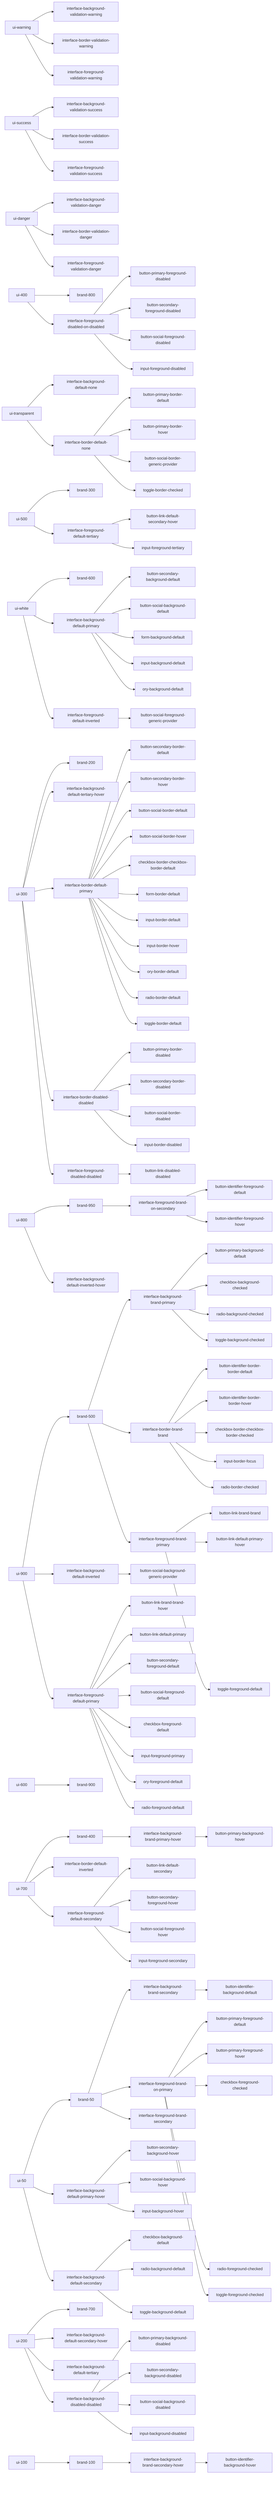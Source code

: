 %% AUTOGENERATED - DO NOT EDIT
graph LR
  ui-white --> brand-600
  ui-white --> interface-background-default-primary
  ui-white --> interface-foreground-default-inverted
  ui-warning --> interface-background-validation-warning
  ui-warning --> interface-border-validation-warning
  ui-warning --> interface-foreground-validation-warning
  ui-transparent --> interface-background-default-none
  ui-transparent --> interface-border-default-none
  ui-success --> interface-background-validation-success
  ui-success --> interface-border-validation-success
  ui-success --> interface-foreground-validation-success
  ui-danger --> interface-background-validation-danger
  ui-danger --> interface-border-validation-danger
  ui-danger --> interface-foreground-validation-danger
  ui-900 --> brand-500
  ui-900 --> interface-background-default-inverted
  ui-900 --> interface-foreground-default-primary
  ui-800 --> brand-950
  ui-800 --> interface-background-default-inverted-hover
  ui-700 --> brand-400
  ui-700 --> interface-border-default-inverted
  ui-700 --> interface-foreground-default-secondary
  ui-600 --> brand-900
  ui-500 --> brand-300
  ui-500 --> interface-foreground-default-tertiary
  ui-50 --> brand-50
  ui-50 --> interface-background-default-primary-hover
  ui-50 --> interface-background-default-secondary
  ui-400 --> brand-800
  ui-400 --> interface-foreground-disabled-on-disabled
  ui-300 --> brand-200
  ui-300 --> interface-background-default-tertiary-hover
  ui-300 --> interface-border-default-primary
  ui-300 --> interface-border-disabled-disabled
  ui-300 --> interface-foreground-disabled-disabled
  ui-200 --> brand-700
  ui-200 --> interface-background-default-secondary-hover
  ui-200 --> interface-background-default-tertiary
  ui-200 --> interface-background-disabled-disabled
  ui-100 --> brand-100
  interface-foreground-disabled-on-disabled --> button-primary-foreground-disabled
  interface-foreground-disabled-on-disabled --> button-secondary-foreground-disabled
  interface-foreground-disabled-on-disabled --> button-social-foreground-disabled
  interface-foreground-disabled-on-disabled --> input-foreground-disabled
  interface-foreground-disabled-disabled --> button-link-disabled-disabled
  interface-foreground-default-tertiary --> button-link-default-secondary-hover
  interface-foreground-default-tertiary --> input-foreground-tertiary
  interface-foreground-default-secondary --> button-link-default-secondary
  interface-foreground-default-secondary --> button-secondary-foreground-hover
  interface-foreground-default-secondary --> button-social-foreground-hover
  interface-foreground-default-secondary --> input-foreground-secondary
  interface-foreground-default-primary --> button-link-brand-brand-hover
  interface-foreground-default-primary --> button-link-default-primary
  interface-foreground-default-primary --> button-secondary-foreground-default
  interface-foreground-default-primary --> button-social-foreground-default
  interface-foreground-default-primary --> checkbox-foreground-default
  interface-foreground-default-primary --> input-foreground-primary
  interface-foreground-default-primary --> ory-foreground-default
  interface-foreground-default-primary --> radio-foreground-default
  interface-foreground-default-inverted --> button-social-foreground-generic-provider
  interface-foreground-brand-primary --> button-link-brand-brand
  interface-foreground-brand-primary --> button-link-default-primary-hover
  interface-foreground-brand-primary --> toggle-foreground-default
  interface-foreground-brand-on-secondary --> button-identifier-foreground-default
  interface-foreground-brand-on-secondary --> button-identifier-foreground-hover
  interface-foreground-brand-on-primary --> button-primary-foreground-default
  interface-foreground-brand-on-primary --> button-primary-foreground-hover
  interface-foreground-brand-on-primary --> checkbox-foreground-checked
  interface-foreground-brand-on-primary --> radio-foreground-checked
  interface-foreground-brand-on-primary --> toggle-foreground-checked
  interface-border-disabled-disabled --> button-primary-border-disabled
  interface-border-disabled-disabled --> button-secondary-border-disabled
  interface-border-disabled-disabled --> button-social-border-disabled
  interface-border-disabled-disabled --> input-border-disabled
  interface-border-default-primary --> button-secondary-border-default
  interface-border-default-primary --> button-secondary-border-hover
  interface-border-default-primary --> button-social-border-default
  interface-border-default-primary --> button-social-border-hover
  interface-border-default-primary --> checkbox-border-checkbox-border-default
  interface-border-default-primary --> form-border-default
  interface-border-default-primary --> input-border-default
  interface-border-default-primary --> input-border-hover
  interface-border-default-primary --> ory-border-default
  interface-border-default-primary --> radio-border-default
  interface-border-default-primary --> toggle-border-default
  interface-border-default-none --> button-primary-border-default
  interface-border-default-none --> button-primary-border-hover
  interface-border-default-none --> button-social-border-generic-provider
  interface-border-default-none --> toggle-border-checked
  interface-border-brand-brand --> button-identifier-border-border-default
  interface-border-brand-brand --> button-identifier-border-border-hover
  interface-border-brand-brand --> checkbox-border-checkbox-border-checked
  interface-border-brand-brand --> input-border-focus
  interface-border-brand-brand --> radio-border-checked
  interface-background-disabled-disabled --> button-primary-background-disabled
  interface-background-disabled-disabled --> button-secondary-background-disabled
  interface-background-disabled-disabled --> button-social-background-disabled
  interface-background-disabled-disabled --> input-background-disabled
  interface-background-default-secondary --> checkbox-background-default
  interface-background-default-secondary --> radio-background-default
  interface-background-default-secondary --> toggle-background-default
  interface-background-default-primary-hover --> button-secondary-background-hover
  interface-background-default-primary-hover --> button-social-background-hover
  interface-background-default-primary-hover --> input-background-hover
  interface-background-default-primary --> button-secondary-background-default
  interface-background-default-primary --> button-social-background-default
  interface-background-default-primary --> form-background-default
  interface-background-default-primary --> input-background-default
  interface-background-default-primary --> ory-background-default
  interface-background-default-inverted --> button-social-background-generic-provider
  interface-background-brand-secondary-hover --> button-identifier-background-hover
  interface-background-brand-secondary --> button-identifier-background-default
  interface-background-brand-primary-hover --> button-primary-background-hover
  interface-background-brand-primary --> button-primary-background-default
  interface-background-brand-primary --> checkbox-background-checked
  interface-background-brand-primary --> radio-background-checked
  interface-background-brand-primary --> toggle-background-checked
  brand-950 --> interface-foreground-brand-on-secondary
  brand-500 --> interface-background-brand-primary
  brand-500 --> interface-border-brand-brand
  brand-500 --> interface-foreground-brand-primary
  brand-50 --> interface-background-brand-secondary
  brand-50 --> interface-foreground-brand-on-primary
  brand-50 --> interface-foreground-brand-secondary
  brand-400 --> interface-background-brand-primary-hover
  brand-100 --> interface-background-brand-secondary-hover